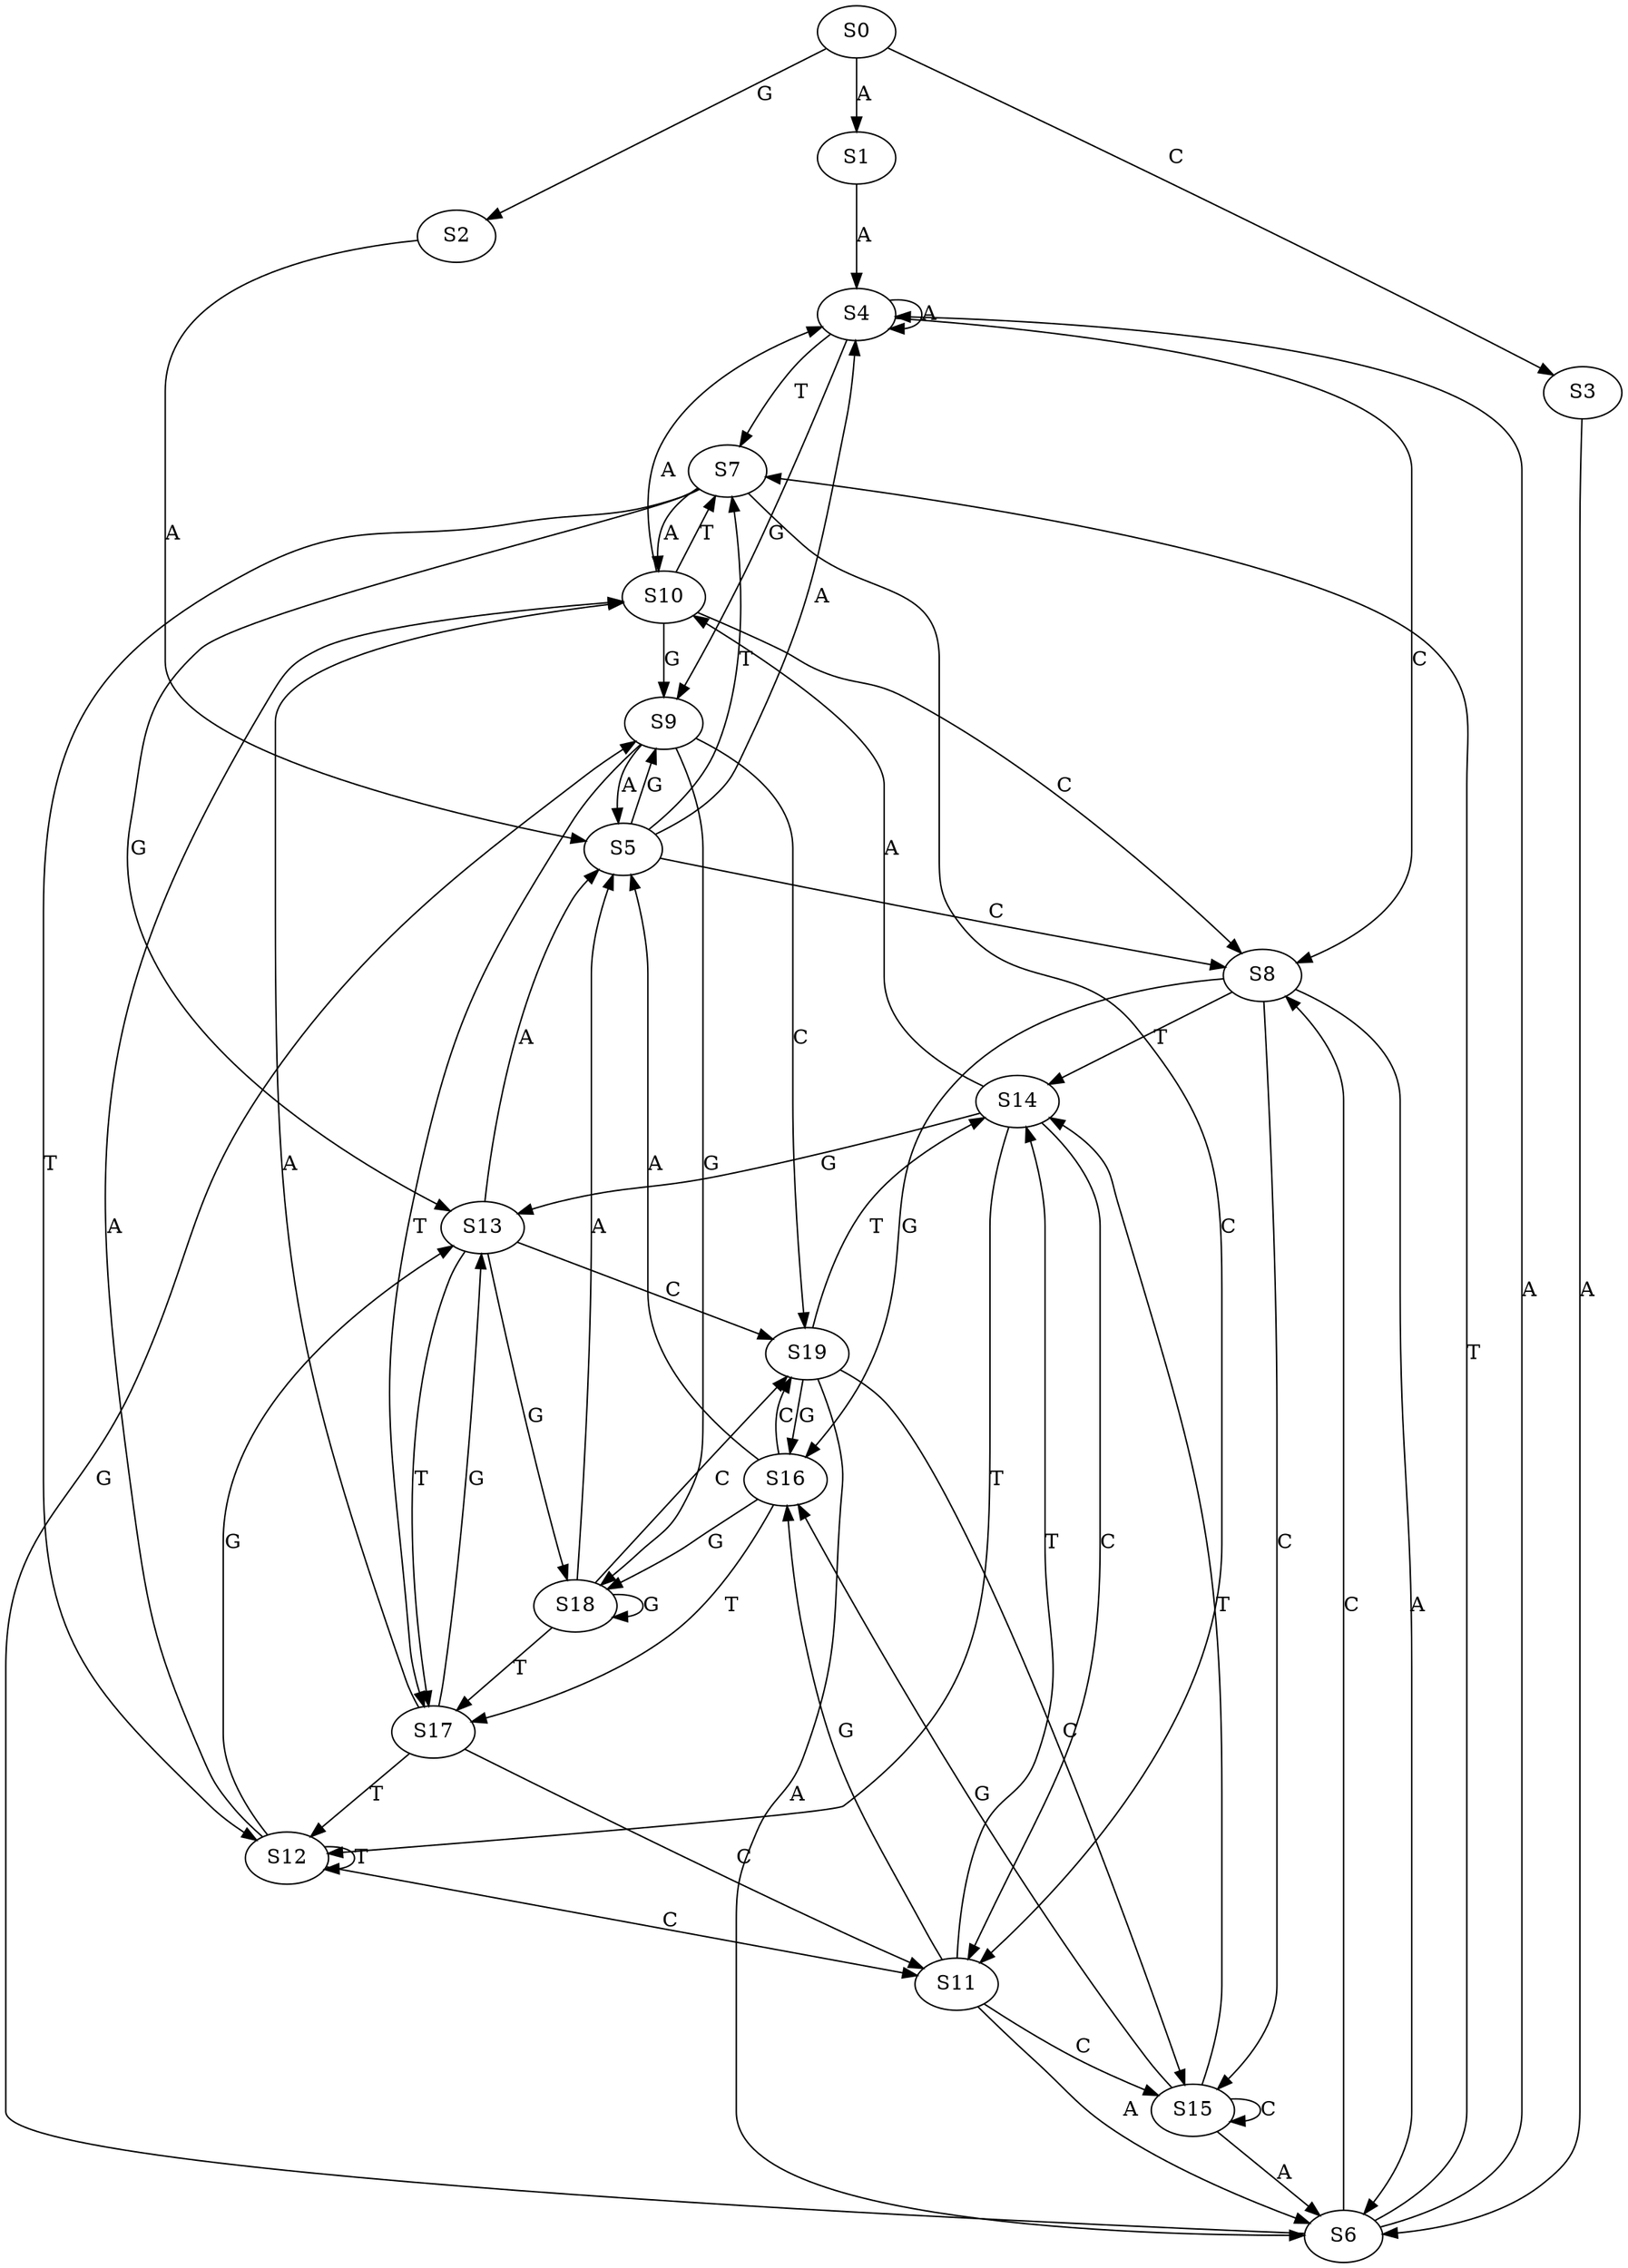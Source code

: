 strict digraph  {
	S0 -> S1 [ label = A ];
	S0 -> S2 [ label = G ];
	S0 -> S3 [ label = C ];
	S1 -> S4 [ label = A ];
	S2 -> S5 [ label = A ];
	S3 -> S6 [ label = A ];
	S4 -> S7 [ label = T ];
	S4 -> S8 [ label = C ];
	S4 -> S9 [ label = G ];
	S4 -> S4 [ label = A ];
	S5 -> S9 [ label = G ];
	S5 -> S4 [ label = A ];
	S5 -> S8 [ label = C ];
	S5 -> S7 [ label = T ];
	S6 -> S9 [ label = G ];
	S6 -> S7 [ label = T ];
	S6 -> S8 [ label = C ];
	S6 -> S4 [ label = A ];
	S7 -> S10 [ label = A ];
	S7 -> S11 [ label = C ];
	S7 -> S12 [ label = T ];
	S7 -> S13 [ label = G ];
	S8 -> S6 [ label = A ];
	S8 -> S14 [ label = T ];
	S8 -> S15 [ label = C ];
	S8 -> S16 [ label = G ];
	S9 -> S17 [ label = T ];
	S9 -> S18 [ label = G ];
	S9 -> S5 [ label = A ];
	S9 -> S19 [ label = C ];
	S10 -> S9 [ label = G ];
	S10 -> S7 [ label = T ];
	S10 -> S4 [ label = A ];
	S10 -> S8 [ label = C ];
	S11 -> S14 [ label = T ];
	S11 -> S16 [ label = G ];
	S11 -> S15 [ label = C ];
	S11 -> S6 [ label = A ];
	S12 -> S11 [ label = C ];
	S12 -> S13 [ label = G ];
	S12 -> S12 [ label = T ];
	S12 -> S10 [ label = A ];
	S13 -> S5 [ label = A ];
	S13 -> S17 [ label = T ];
	S13 -> S19 [ label = C ];
	S13 -> S18 [ label = G ];
	S14 -> S13 [ label = G ];
	S14 -> S11 [ label = C ];
	S14 -> S10 [ label = A ];
	S14 -> S12 [ label = T ];
	S15 -> S16 [ label = G ];
	S15 -> S15 [ label = C ];
	S15 -> S6 [ label = A ];
	S15 -> S14 [ label = T ];
	S16 -> S18 [ label = G ];
	S16 -> S17 [ label = T ];
	S16 -> S5 [ label = A ];
	S16 -> S19 [ label = C ];
	S17 -> S10 [ label = A ];
	S17 -> S11 [ label = C ];
	S17 -> S13 [ label = G ];
	S17 -> S12 [ label = T ];
	S18 -> S5 [ label = A ];
	S18 -> S17 [ label = T ];
	S18 -> S18 [ label = G ];
	S18 -> S19 [ label = C ];
	S19 -> S15 [ label = C ];
	S19 -> S14 [ label = T ];
	S19 -> S16 [ label = G ];
	S19 -> S6 [ label = A ];
}
